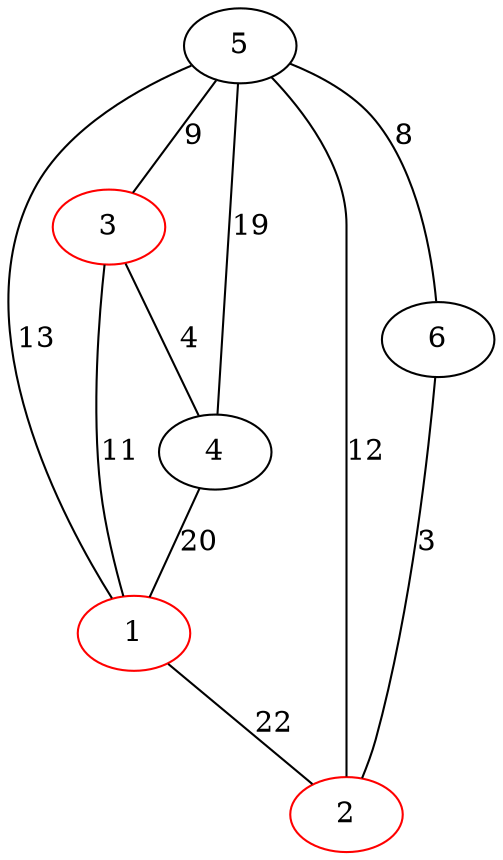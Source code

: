 graph {
1[color=red]
2[color=red]
3[color=red]
4[color=black]
5[color=black]
6[color=black]
5--2[label=12]
3--1[label=11]
5--1[label=13]
5--6[label=8]
5--3[label=9]
4--5[label=19]
4--1[label=20]
3--4[label=4]
1--2[label=22]
6--2[label=3]

}